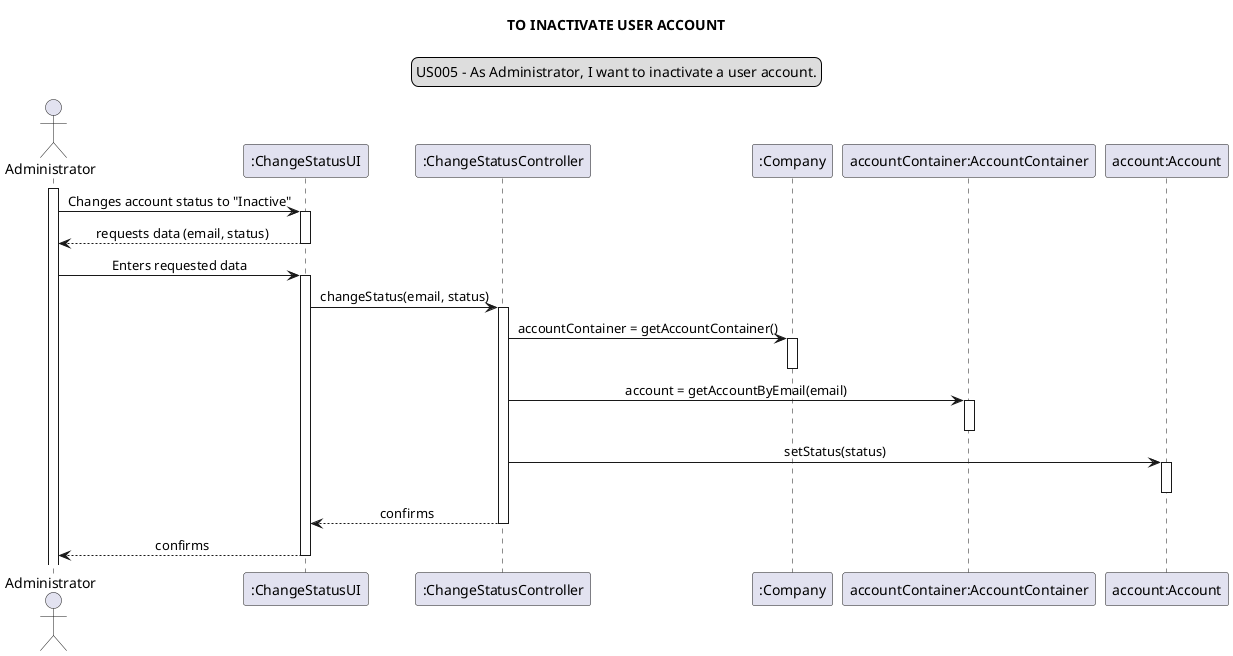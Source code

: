 @startuml

legend top
US005 - As Administrator, I want to inactivate a user account.
end legend
skinparam sequenceMessageAlign center
title TO INACTIVATE USER ACCOUNT
actor "Administrator" as admin
participant ":ChangeStatusUI" as ui
participant ":ChangeStatusController" as controller
participant ":Company" as company
participant "accountContainer:AccountContainer" as container
participant "account:Account" as account

activate admin
admin -> ui : Changes account status to "Inactive"
activate ui
ui --> admin: requests data (email, status)
deactivate ui
admin -> ui: Enters requested data
activate ui
ui -> controller: changeStatus(email, status)
activate controller
controller -> company: accountContainer = getAccountContainer()
activate company
deactivate company
controller -> container: account = getAccountByEmail(email)
activate container
deactivate container
controller -> account: setStatus(status)
activate account
deactivate account
controller --> ui: confirms
deactivate controller
ui --> admin: confirms
deactivate ui

@enduml

